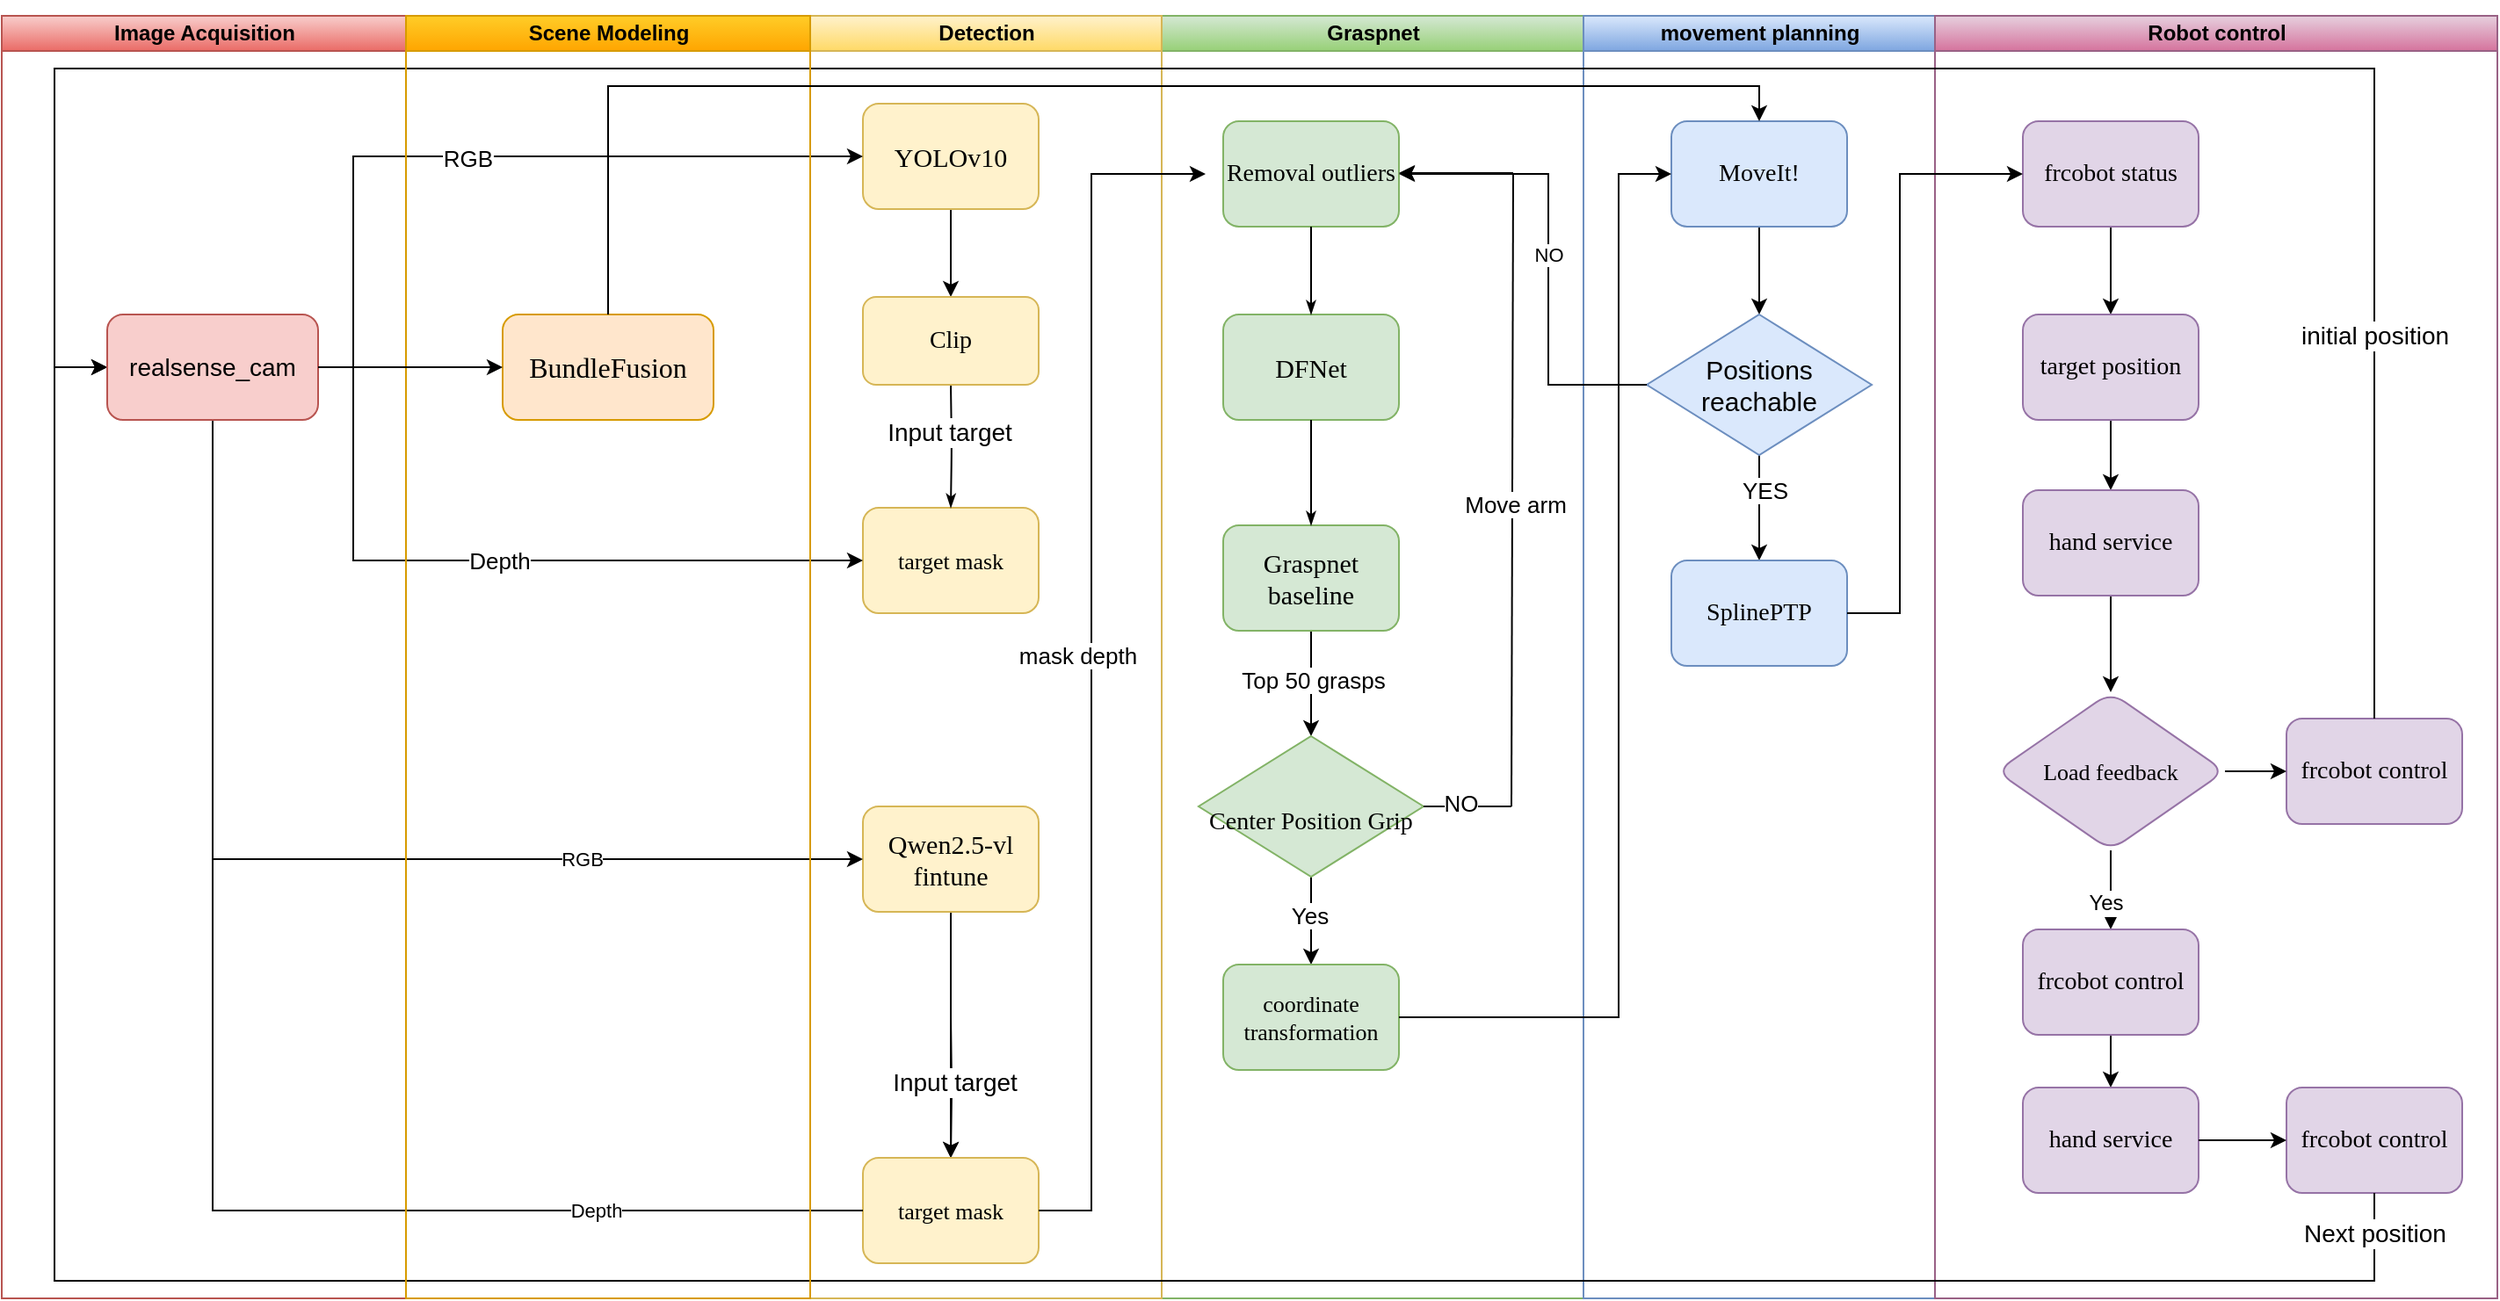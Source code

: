 <mxfile version="27.1.6">
  <diagram name="第 1 页" id="d0QWBeyUOkgOYyqn1vCh">
    <mxGraphModel dx="1814" dy="1009" grid="1" gridSize="10" guides="1" tooltips="1" connect="1" arrows="1" fold="1" page="1" pageScale="1" pageWidth="1600" pageHeight="900" math="0" shadow="0">
      <root>
        <mxCell id="0" />
        <mxCell id="1" parent="0" />
        <mxCell id="4-Sn1hSJZ3nwtx0WgkI5-1" value="Graspnet" style="swimlane;html=1;startSize=20;fillColor=#d5e8d4;strokeColor=#82b366;gradientColor=#97d077;" vertex="1" parent="1">
          <mxGeometry x="1110" y="150" width="240" height="730" as="geometry" />
        </mxCell>
        <mxCell id="4-Sn1hSJZ3nwtx0WgkI5-2" value="&lt;font style=&quot;font-size: 14px;&quot;&gt;Removal outliers&lt;/font&gt;" style="rounded=1;whiteSpace=wrap;html=1;shadow=0;labelBackgroundColor=none;strokeWidth=1;fontFamily=Verdana;fontSize=8;align=center;fillColor=#d5e8d4;strokeColor=#82b366;" vertex="1" parent="4-Sn1hSJZ3nwtx0WgkI5-1">
          <mxGeometry x="35" y="60" width="100" height="60" as="geometry" />
        </mxCell>
        <mxCell id="4-Sn1hSJZ3nwtx0WgkI5-3" value="&lt;font style=&quot;font-size: 15px;&quot;&gt;DFNet&lt;/font&gt;" style="rounded=1;whiteSpace=wrap;html=1;shadow=0;labelBackgroundColor=none;strokeWidth=1;fontFamily=Verdana;fontSize=8;align=center;fillColor=#d5e8d4;strokeColor=#82b366;" vertex="1" parent="4-Sn1hSJZ3nwtx0WgkI5-1">
          <mxGeometry x="35" y="170" width="100" height="60" as="geometry" />
        </mxCell>
        <mxCell id="4-Sn1hSJZ3nwtx0WgkI5-4" style="edgeStyle=orthogonalEdgeStyle;rounded=0;orthogonalLoop=1;jettySize=auto;html=1;entryX=0.5;entryY=0;entryDx=0;entryDy=0;" edge="1" parent="4-Sn1hSJZ3nwtx0WgkI5-1" source="4-Sn1hSJZ3nwtx0WgkI5-6" target="4-Sn1hSJZ3nwtx0WgkI5-11">
          <mxGeometry relative="1" as="geometry">
            <mxPoint x="85" y="400" as="targetPoint" />
          </mxGeometry>
        </mxCell>
        <mxCell id="4-Sn1hSJZ3nwtx0WgkI5-5" value="&lt;font style=&quot;font-size: 13px;&quot;&gt;Top 50 grasps&lt;/font&gt;" style="edgeLabel;html=1;align=center;verticalAlign=middle;resizable=0;points=[];" vertex="1" connectable="0" parent="4-Sn1hSJZ3nwtx0WgkI5-4">
          <mxGeometry x="-0.067" y="1" relative="1" as="geometry">
            <mxPoint as="offset" />
          </mxGeometry>
        </mxCell>
        <mxCell id="4-Sn1hSJZ3nwtx0WgkI5-6" value="&lt;font style=&quot;font-size: 15px;&quot;&gt;Graspnet baseline&lt;/font&gt;" style="rounded=1;whiteSpace=wrap;html=1;shadow=0;labelBackgroundColor=none;strokeWidth=1;fontFamily=Verdana;fontSize=8;align=center;fillColor=#d5e8d4;strokeColor=#82b366;" vertex="1" parent="4-Sn1hSJZ3nwtx0WgkI5-1">
          <mxGeometry x="35" y="290" width="100" height="60" as="geometry" />
        </mxCell>
        <mxCell id="4-Sn1hSJZ3nwtx0WgkI5-7" style="edgeStyle=orthogonalEdgeStyle;rounded=1;html=1;labelBackgroundColor=none;startArrow=none;startFill=0;startSize=5;endArrow=classicThin;endFill=1;endSize=5;jettySize=auto;orthogonalLoop=1;strokeWidth=1;fontFamily=Verdana;fontSize=8" edge="1" parent="4-Sn1hSJZ3nwtx0WgkI5-1" source="4-Sn1hSJZ3nwtx0WgkI5-2" target="4-Sn1hSJZ3nwtx0WgkI5-3">
          <mxGeometry relative="1" as="geometry" />
        </mxCell>
        <mxCell id="4-Sn1hSJZ3nwtx0WgkI5-8" style="edgeStyle=orthogonalEdgeStyle;rounded=1;html=1;labelBackgroundColor=none;startArrow=none;startFill=0;startSize=5;endArrow=classicThin;endFill=1;endSize=5;jettySize=auto;orthogonalLoop=1;strokeWidth=1;fontFamily=Verdana;fontSize=8" edge="1" parent="4-Sn1hSJZ3nwtx0WgkI5-1" source="4-Sn1hSJZ3nwtx0WgkI5-3" target="4-Sn1hSJZ3nwtx0WgkI5-6">
          <mxGeometry relative="1" as="geometry" />
        </mxCell>
        <mxCell id="4-Sn1hSJZ3nwtx0WgkI5-9" style="edgeStyle=orthogonalEdgeStyle;rounded=0;orthogonalLoop=1;jettySize=auto;html=1;entryX=0.5;entryY=0;entryDx=0;entryDy=0;" edge="1" parent="4-Sn1hSJZ3nwtx0WgkI5-1" source="4-Sn1hSJZ3nwtx0WgkI5-11" target="4-Sn1hSJZ3nwtx0WgkI5-17">
          <mxGeometry relative="1" as="geometry">
            <mxPoint x="85" y="530" as="targetPoint" />
          </mxGeometry>
        </mxCell>
        <mxCell id="4-Sn1hSJZ3nwtx0WgkI5-10" value="&lt;font style=&quot;font-size: 13px;&quot;&gt;Yes&lt;/font&gt;" style="edgeLabel;html=1;align=center;verticalAlign=middle;resizable=0;points=[];" vertex="1" connectable="0" parent="4-Sn1hSJZ3nwtx0WgkI5-9">
          <mxGeometry x="-0.136" y="-1" relative="1" as="geometry">
            <mxPoint as="offset" />
          </mxGeometry>
        </mxCell>
        <mxCell id="4-Sn1hSJZ3nwtx0WgkI5-11" value="&lt;div&gt;&lt;font style=&quot;font-size: 14px;&quot;&gt;&lt;br&gt;&lt;/font&gt;&lt;/div&gt;&lt;span style=&quot;font-family: Verdana;&quot;&gt;&lt;font style=&quot;font-size: 14px;&quot;&gt;Center Position Grip&lt;/font&gt;&lt;/span&gt;" style="rhombus;whiteSpace=wrap;html=1;fillColor=#d5e8d4;strokeColor=#82b366;" vertex="1" parent="4-Sn1hSJZ3nwtx0WgkI5-1">
          <mxGeometry x="21" y="410" width="128" height="80" as="geometry" />
        </mxCell>
        <mxCell id="4-Sn1hSJZ3nwtx0WgkI5-12" value="" style="endArrow=classic;html=1;rounded=0;entryX=1;entryY=0.5;entryDx=0;entryDy=0;" edge="1" parent="4-Sn1hSJZ3nwtx0WgkI5-1">
          <mxGeometry width="50" height="50" relative="1" as="geometry">
            <mxPoint x="200" y="89.5" as="sourcePoint" />
            <mxPoint x="135" y="89.5" as="targetPoint" />
          </mxGeometry>
        </mxCell>
        <mxCell id="4-Sn1hSJZ3nwtx0WgkI5-13" value="" style="endArrow=none;html=1;rounded=0;" edge="1" parent="4-Sn1hSJZ3nwtx0WgkI5-1">
          <mxGeometry width="50" height="50" relative="1" as="geometry">
            <mxPoint x="199" y="450" as="sourcePoint" />
            <mxPoint x="200" y="90" as="targetPoint" />
          </mxGeometry>
        </mxCell>
        <mxCell id="4-Sn1hSJZ3nwtx0WgkI5-14" value="&lt;font style=&quot;font-size: 13px;&quot;&gt;Move arm&lt;/font&gt;" style="edgeLabel;html=1;align=center;verticalAlign=middle;resizable=0;points=[];" vertex="1" connectable="0" parent="4-Sn1hSJZ3nwtx0WgkI5-13">
          <mxGeometry x="-0.043" y="-1" relative="1" as="geometry">
            <mxPoint as="offset" />
          </mxGeometry>
        </mxCell>
        <mxCell id="4-Sn1hSJZ3nwtx0WgkI5-15" value="" style="endArrow=none;html=1;rounded=0;" edge="1" parent="4-Sn1hSJZ3nwtx0WgkI5-1">
          <mxGeometry width="50" height="50" relative="1" as="geometry">
            <mxPoint x="149" y="450" as="sourcePoint" />
            <mxPoint x="199" y="450" as="targetPoint" />
          </mxGeometry>
        </mxCell>
        <mxCell id="4-Sn1hSJZ3nwtx0WgkI5-16" value="&lt;font style=&quot;font-size: 13px;&quot;&gt;NO&lt;/font&gt;" style="edgeLabel;html=1;align=center;verticalAlign=middle;resizable=0;points=[];" vertex="1" connectable="0" parent="4-Sn1hSJZ3nwtx0WgkI5-15">
          <mxGeometry x="-0.176" y="2" relative="1" as="geometry">
            <mxPoint as="offset" />
          </mxGeometry>
        </mxCell>
        <mxCell id="4-Sn1hSJZ3nwtx0WgkI5-17" value="&lt;font style=&quot;font-size: 13px;&quot;&gt;coordinate transformation&lt;/font&gt;" style="rounded=1;whiteSpace=wrap;html=1;shadow=0;labelBackgroundColor=none;strokeWidth=1;fontFamily=Verdana;fontSize=8;align=center;fillColor=#d5e8d4;strokeColor=#82b366;" vertex="1" parent="4-Sn1hSJZ3nwtx0WgkI5-1">
          <mxGeometry x="35" y="540" width="100" height="60" as="geometry" />
        </mxCell>
        <mxCell id="4-Sn1hSJZ3nwtx0WgkI5-18" value="Detection" style="swimlane;html=1;startSize=20;fillColor=#fff2cc;strokeColor=#d6b656;gradientColor=#ffd966;" vertex="1" parent="1">
          <mxGeometry x="910" y="150" width="200" height="730" as="geometry" />
        </mxCell>
        <mxCell id="4-Sn1hSJZ3nwtx0WgkI5-19" style="edgeStyle=orthogonalEdgeStyle;rounded=0;orthogonalLoop=1;jettySize=auto;html=1;entryX=0.5;entryY=0;entryDx=0;entryDy=0;" edge="1" parent="4-Sn1hSJZ3nwtx0WgkI5-18" source="4-Sn1hSJZ3nwtx0WgkI5-20" target="4-Sn1hSJZ3nwtx0WgkI5-29">
          <mxGeometry relative="1" as="geometry" />
        </mxCell>
        <mxCell id="4-Sn1hSJZ3nwtx0WgkI5-20" value="&lt;font style=&quot;font-size: 15px;&quot;&gt;YOLOv10&lt;/font&gt;" style="rounded=1;whiteSpace=wrap;html=1;shadow=0;labelBackgroundColor=none;strokeWidth=1;fontFamily=Verdana;fontSize=8;align=center;fillColor=#fff2cc;strokeColor=#d6b656;" vertex="1" parent="4-Sn1hSJZ3nwtx0WgkI5-18">
          <mxGeometry x="30" y="50" width="100" height="60" as="geometry" />
        </mxCell>
        <mxCell id="4-Sn1hSJZ3nwtx0WgkI5-21" value="&lt;font style=&quot;font-size: 13px;&quot;&gt;target mask&lt;/font&gt;" style="rounded=1;whiteSpace=wrap;html=1;shadow=0;labelBackgroundColor=none;strokeWidth=1;fontFamily=Verdana;fontSize=8;align=center;fillColor=#fff2cc;strokeColor=#d6b656;" vertex="1" parent="4-Sn1hSJZ3nwtx0WgkI5-18">
          <mxGeometry x="30" y="280" width="100" height="60" as="geometry" />
        </mxCell>
        <mxCell id="4-Sn1hSJZ3nwtx0WgkI5-22" style="edgeStyle=orthogonalEdgeStyle;rounded=0;orthogonalLoop=1;jettySize=auto;html=1;" edge="1" parent="4-Sn1hSJZ3nwtx0WgkI5-18" source="4-Sn1hSJZ3nwtx0WgkI5-23" target="4-Sn1hSJZ3nwtx0WgkI5-28">
          <mxGeometry relative="1" as="geometry" />
        </mxCell>
        <mxCell id="4-Sn1hSJZ3nwtx0WgkI5-23" value="&lt;span style=&quot;font-size: 15px;&quot;&gt;Qwen2.5-vl&lt;/span&gt;&lt;div&gt;&lt;span style=&quot;font-size: 15px;&quot;&gt;fintune&lt;/span&gt;&lt;/div&gt;" style="rounded=1;whiteSpace=wrap;html=1;shadow=0;labelBackgroundColor=none;strokeWidth=1;fontFamily=Verdana;fontSize=8;align=center;fillColor=#fff2cc;strokeColor=#d6b656;" vertex="1" parent="4-Sn1hSJZ3nwtx0WgkI5-18">
          <mxGeometry x="30" y="450" width="100" height="60" as="geometry" />
        </mxCell>
        <mxCell id="4-Sn1hSJZ3nwtx0WgkI5-24" style="edgeStyle=orthogonalEdgeStyle;rounded=0;orthogonalLoop=1;jettySize=auto;html=1;entryX=0.5;entryY=0;entryDx=0;entryDy=0;exitX=0.5;exitY=1;exitDx=0;exitDy=0;" edge="1" parent="4-Sn1hSJZ3nwtx0WgkI5-18" target="4-Sn1hSJZ3nwtx0WgkI5-28">
          <mxGeometry relative="1" as="geometry">
            <mxPoint x="80" y="570" as="sourcePoint" />
          </mxGeometry>
        </mxCell>
        <mxCell id="4-Sn1hSJZ3nwtx0WgkI5-25" value="&lt;span style=&quot;font-size: 14px;&quot;&gt;Input target&lt;/span&gt;" style="edgeLabel;html=1;align=center;verticalAlign=middle;resizable=0;points=[];" vertex="1" connectable="0" parent="4-Sn1hSJZ3nwtx0WgkI5-24">
          <mxGeometry x="-0.098" y="1" relative="1" as="geometry">
            <mxPoint as="offset" />
          </mxGeometry>
        </mxCell>
        <mxCell id="4-Sn1hSJZ3nwtx0WgkI5-26" style="edgeStyle=orthogonalEdgeStyle;rounded=1;html=1;labelBackgroundColor=none;startArrow=none;startFill=0;startSize=5;endArrow=classicThin;endFill=1;endSize=5;jettySize=auto;orthogonalLoop=1;strokeWidth=1;fontFamily=Verdana;fontSize=8" edge="1" parent="4-Sn1hSJZ3nwtx0WgkI5-18" target="4-Sn1hSJZ3nwtx0WgkI5-21">
          <mxGeometry relative="1" as="geometry">
            <mxPoint x="80" y="210" as="sourcePoint" />
          </mxGeometry>
        </mxCell>
        <mxCell id="4-Sn1hSJZ3nwtx0WgkI5-27" value="&lt;font style=&quot;font-size: 14px;&quot;&gt;Input target&lt;/font&gt;" style="edgeLabel;html=1;align=center;verticalAlign=middle;resizable=0;points=[];" vertex="1" connectable="0" parent="4-Sn1hSJZ3nwtx0WgkI5-26">
          <mxGeometry x="-0.231" y="-2" relative="1" as="geometry">
            <mxPoint as="offset" />
          </mxGeometry>
        </mxCell>
        <mxCell id="4-Sn1hSJZ3nwtx0WgkI5-28" value="&lt;font style=&quot;font-size: 13px;&quot;&gt;target mask&lt;/font&gt;" style="rounded=1;whiteSpace=wrap;html=1;shadow=0;labelBackgroundColor=none;strokeWidth=1;fontFamily=Verdana;fontSize=8;align=center;fillColor=#fff2cc;strokeColor=#d6b656;" vertex="1" parent="4-Sn1hSJZ3nwtx0WgkI5-18">
          <mxGeometry x="30" y="650" width="100" height="60" as="geometry" />
        </mxCell>
        <mxCell id="4-Sn1hSJZ3nwtx0WgkI5-29" value="&lt;font style=&quot;font-family: Verdana; font-size: 14px;&quot;&gt;Clip&lt;/font&gt;" style="rounded=1;whiteSpace=wrap;html=1;fillColor=#fff2cc;strokeColor=#d6b656;" vertex="1" parent="4-Sn1hSJZ3nwtx0WgkI5-18">
          <mxGeometry x="30" y="160" width="100" height="50" as="geometry" />
        </mxCell>
        <mxCell id="4-Sn1hSJZ3nwtx0WgkI5-30" style="edgeStyle=orthogonalEdgeStyle;rounded=0;orthogonalLoop=1;jettySize=auto;html=1;entryX=0;entryY=0.5;entryDx=0;entryDy=0;exitX=1;exitY=0.5;exitDx=0;exitDy=0;" edge="1" parent="4-Sn1hSJZ3nwtx0WgkI5-18" source="4-Sn1hSJZ3nwtx0WgkI5-28">
          <mxGeometry relative="1" as="geometry">
            <Array as="points">
              <mxPoint x="160" y="680" />
              <mxPoint x="160" y="90" />
            </Array>
            <mxPoint x="170" y="710" as="sourcePoint" />
            <mxPoint x="225" y="90" as="targetPoint" />
          </mxGeometry>
        </mxCell>
        <mxCell id="4-Sn1hSJZ3nwtx0WgkI5-31" value="&lt;font style=&quot;font-size: 13px;&quot;&gt;mask depth&lt;/font&gt;" style="edgeLabel;html=1;align=center;verticalAlign=middle;resizable=0;points=[];" vertex="1" connectable="0" parent="4-Sn1hSJZ3nwtx0WgkI5-30">
          <mxGeometry x="0.117" relative="1" as="geometry">
            <mxPoint x="-8" y="36" as="offset" />
          </mxGeometry>
        </mxCell>
        <mxCell id="4-Sn1hSJZ3nwtx0WgkI5-32" style="edgeStyle=orthogonalEdgeStyle;rounded=0;orthogonalLoop=1;jettySize=auto;html=1;entryX=0;entryY=0.5;entryDx=0;entryDy=0;" edge="1" parent="1" target="4-Sn1hSJZ3nwtx0WgkI5-20">
          <mxGeometry relative="1" as="geometry">
            <mxPoint x="650" y="350" as="sourcePoint" />
            <Array as="points">
              <mxPoint x="650" y="230" />
            </Array>
          </mxGeometry>
        </mxCell>
        <mxCell id="4-Sn1hSJZ3nwtx0WgkI5-33" value="&lt;font style=&quot;font-size: 13px;&quot;&gt;RGB&lt;/font&gt;" style="edgeLabel;html=1;align=center;verticalAlign=middle;resizable=0;points=[];" vertex="1" connectable="0" parent="4-Sn1hSJZ3nwtx0WgkI5-32">
          <mxGeometry x="-0.097" y="-1" relative="1" as="geometry">
            <mxPoint as="offset" />
          </mxGeometry>
        </mxCell>
        <mxCell id="4-Sn1hSJZ3nwtx0WgkI5-34" style="edgeStyle=orthogonalEdgeStyle;rounded=0;orthogonalLoop=1;jettySize=auto;html=1;entryX=0;entryY=0.5;entryDx=0;entryDy=0;exitX=1;exitY=0.5;exitDx=0;exitDy=0;" edge="1" parent="1" source="4-Sn1hSJZ3nwtx0WgkI5-72" target="4-Sn1hSJZ3nwtx0WgkI5-21">
          <mxGeometry relative="1" as="geometry">
            <mxPoint x="630" y="331" as="sourcePoint" />
            <Array as="points">
              <mxPoint x="650" y="350" />
              <mxPoint x="650" y="460" />
            </Array>
          </mxGeometry>
        </mxCell>
        <mxCell id="4-Sn1hSJZ3nwtx0WgkI5-35" value="&lt;font style=&quot;font-size: 13px;&quot;&gt;Depth&lt;/font&gt;" style="edgeLabel;html=1;align=center;verticalAlign=middle;resizable=0;points=[];" vertex="1" connectable="0" parent="4-Sn1hSJZ3nwtx0WgkI5-34">
          <mxGeometry x="0.014" relative="1" as="geometry">
            <mxPoint as="offset" />
          </mxGeometry>
        </mxCell>
        <mxCell id="4-Sn1hSJZ3nwtx0WgkI5-36" style="edgeStyle=orthogonalEdgeStyle;rounded=0;orthogonalLoop=1;jettySize=auto;html=1;entryX=0;entryY=0.5;entryDx=0;entryDy=0;" edge="1" parent="1" source="4-Sn1hSJZ3nwtx0WgkI5-72" target="4-Sn1hSJZ3nwtx0WgkI5-23">
          <mxGeometry relative="1" as="geometry">
            <mxPoint x="700" y="680" as="targetPoint" />
            <mxPoint x="550" y="360" as="sourcePoint" />
            <Array as="points">
              <mxPoint x="570" y="630" />
            </Array>
          </mxGeometry>
        </mxCell>
        <mxCell id="4-Sn1hSJZ3nwtx0WgkI5-37" value="RGB" style="edgeLabel;html=1;align=center;verticalAlign=middle;resizable=0;points=[];" vertex="1" connectable="0" parent="4-Sn1hSJZ3nwtx0WgkI5-36">
          <mxGeometry x="0.536" y="2" relative="1" as="geometry">
            <mxPoint x="-16" y="2" as="offset" />
          </mxGeometry>
        </mxCell>
        <mxCell id="4-Sn1hSJZ3nwtx0WgkI5-38" value="movement planning" style="swimlane;html=1;startSize=20;fillColor=#dae8fc;strokeColor=#6c8ebf;gradientColor=#7ea6e0;" vertex="1" parent="1">
          <mxGeometry x="1350" y="150" width="200" height="730" as="geometry" />
        </mxCell>
        <mxCell id="4-Sn1hSJZ3nwtx0WgkI5-39" style="edgeStyle=orthogonalEdgeStyle;rounded=0;orthogonalLoop=1;jettySize=auto;html=1;entryX=0.5;entryY=0;entryDx=0;entryDy=0;" edge="1" parent="4-Sn1hSJZ3nwtx0WgkI5-38" source="4-Sn1hSJZ3nwtx0WgkI5-40" target="4-Sn1hSJZ3nwtx0WgkI5-43">
          <mxGeometry relative="1" as="geometry" />
        </mxCell>
        <mxCell id="4-Sn1hSJZ3nwtx0WgkI5-40" value="&lt;font style=&quot;font-size: 14px;&quot;&gt;MoveIt!&lt;/font&gt;" style="rounded=1;whiteSpace=wrap;html=1;shadow=0;labelBackgroundColor=none;strokeWidth=1;fontFamily=Verdana;fontSize=8;align=center;fillColor=#dae8fc;strokeColor=#6c8ebf;" vertex="1" parent="4-Sn1hSJZ3nwtx0WgkI5-38">
          <mxGeometry x="50" y="60" width="100" height="60" as="geometry" />
        </mxCell>
        <mxCell id="4-Sn1hSJZ3nwtx0WgkI5-41" style="edgeStyle=orthogonalEdgeStyle;rounded=0;orthogonalLoop=1;jettySize=auto;html=1;entryX=0.5;entryY=0;entryDx=0;entryDy=0;" edge="1" parent="4-Sn1hSJZ3nwtx0WgkI5-38" source="4-Sn1hSJZ3nwtx0WgkI5-43" target="4-Sn1hSJZ3nwtx0WgkI5-44">
          <mxGeometry relative="1" as="geometry" />
        </mxCell>
        <mxCell id="4-Sn1hSJZ3nwtx0WgkI5-42" value="&lt;font style=&quot;font-size: 13px;&quot;&gt;YES&lt;/font&gt;" style="edgeLabel;html=1;align=center;verticalAlign=middle;resizable=0;points=[];" vertex="1" connectable="0" parent="4-Sn1hSJZ3nwtx0WgkI5-41">
          <mxGeometry x="-0.347" y="3" relative="1" as="geometry">
            <mxPoint as="offset" />
          </mxGeometry>
        </mxCell>
        <mxCell id="4-Sn1hSJZ3nwtx0WgkI5-43" value="&lt;font style=&quot;font-size: 15px;&quot;&gt;Positions reachable&lt;/font&gt;" style="rhombus;whiteSpace=wrap;html=1;fillColor=#dae8fc;strokeColor=#6c8ebf;" vertex="1" parent="4-Sn1hSJZ3nwtx0WgkI5-38">
          <mxGeometry x="36" y="170" width="128" height="80" as="geometry" />
        </mxCell>
        <mxCell id="4-Sn1hSJZ3nwtx0WgkI5-44" value="&lt;font style=&quot;font-size: 14px;&quot;&gt;SplinePTP&lt;/font&gt;" style="rounded=1;whiteSpace=wrap;html=1;shadow=0;labelBackgroundColor=none;strokeWidth=1;fontFamily=Verdana;fontSize=8;align=center;fillColor=#dae8fc;strokeColor=#6c8ebf;" vertex="1" parent="4-Sn1hSJZ3nwtx0WgkI5-38">
          <mxGeometry x="50" y="310" width="100" height="60" as="geometry" />
        </mxCell>
        <mxCell id="4-Sn1hSJZ3nwtx0WgkI5-45" style="edgeStyle=orthogonalEdgeStyle;rounded=0;orthogonalLoop=1;jettySize=auto;html=1;entryX=0;entryY=0.5;entryDx=0;entryDy=0;" edge="1" parent="1" source="4-Sn1hSJZ3nwtx0WgkI5-17" target="4-Sn1hSJZ3nwtx0WgkI5-40">
          <mxGeometry relative="1" as="geometry">
            <Array as="points">
              <mxPoint x="1370" y="720" />
              <mxPoint x="1370" y="240" />
            </Array>
          </mxGeometry>
        </mxCell>
        <mxCell id="4-Sn1hSJZ3nwtx0WgkI5-46" value="Robot control" style="swimlane;html=1;startSize=20;fillColor=#e6d0de;strokeColor=#996185;gradientColor=#d5739d;" vertex="1" parent="1">
          <mxGeometry x="1550" y="150" width="320" height="730" as="geometry" />
        </mxCell>
        <mxCell id="4-Sn1hSJZ3nwtx0WgkI5-47" value="" style="edgeStyle=orthogonalEdgeStyle;rounded=0;orthogonalLoop=1;jettySize=auto;html=1;" edge="1" parent="4-Sn1hSJZ3nwtx0WgkI5-46" source="4-Sn1hSJZ3nwtx0WgkI5-48" target="4-Sn1hSJZ3nwtx0WgkI5-50">
          <mxGeometry relative="1" as="geometry" />
        </mxCell>
        <mxCell id="4-Sn1hSJZ3nwtx0WgkI5-48" value="&lt;font style=&quot;font-size: 14px;&quot;&gt;frcobot status&lt;/font&gt;" style="rounded=1;whiteSpace=wrap;html=1;shadow=0;labelBackgroundColor=none;strokeWidth=1;fontFamily=Verdana;fontSize=8;align=center;fillColor=#e1d5e7;strokeColor=#9673a6;" vertex="1" parent="4-Sn1hSJZ3nwtx0WgkI5-46">
          <mxGeometry x="50" y="60" width="100" height="60" as="geometry" />
        </mxCell>
        <mxCell id="4-Sn1hSJZ3nwtx0WgkI5-49" value="" style="edgeStyle=orthogonalEdgeStyle;rounded=0;orthogonalLoop=1;jettySize=auto;html=1;" edge="1" parent="4-Sn1hSJZ3nwtx0WgkI5-46" source="4-Sn1hSJZ3nwtx0WgkI5-50" target="4-Sn1hSJZ3nwtx0WgkI5-52">
          <mxGeometry relative="1" as="geometry" />
        </mxCell>
        <mxCell id="4-Sn1hSJZ3nwtx0WgkI5-50" value="&lt;font style=&quot;font-size: 14px;&quot;&gt;target position&lt;/font&gt;" style="rounded=1;whiteSpace=wrap;html=1;shadow=0;labelBackgroundColor=none;strokeWidth=1;fontFamily=Verdana;fontSize=8;align=center;fillColor=#e1d5e7;strokeColor=#9673a6;" vertex="1" parent="4-Sn1hSJZ3nwtx0WgkI5-46">
          <mxGeometry x="50" y="170" width="100" height="60" as="geometry" />
        </mxCell>
        <mxCell id="4-Sn1hSJZ3nwtx0WgkI5-51" value="" style="edgeStyle=orthogonalEdgeStyle;rounded=0;orthogonalLoop=1;jettySize=auto;html=1;" edge="1" parent="4-Sn1hSJZ3nwtx0WgkI5-46" source="4-Sn1hSJZ3nwtx0WgkI5-52" target="4-Sn1hSJZ3nwtx0WgkI5-55">
          <mxGeometry relative="1" as="geometry" />
        </mxCell>
        <mxCell id="4-Sn1hSJZ3nwtx0WgkI5-52" value="&lt;font style=&quot;font-size: 14px;&quot;&gt;hand service&lt;/font&gt;" style="rounded=1;whiteSpace=wrap;html=1;shadow=0;labelBackgroundColor=none;strokeWidth=1;fontFamily=Verdana;fontSize=8;align=center;fillColor=#e1d5e7;strokeColor=#9673a6;" vertex="1" parent="4-Sn1hSJZ3nwtx0WgkI5-46">
          <mxGeometry x="50" y="270" width="100" height="60" as="geometry" />
        </mxCell>
        <mxCell id="4-Sn1hSJZ3nwtx0WgkI5-53" style="edgeStyle=orthogonalEdgeStyle;rounded=0;orthogonalLoop=1;jettySize=auto;html=1;entryX=0.5;entryY=0;entryDx=0;entryDy=0;" edge="1" parent="4-Sn1hSJZ3nwtx0WgkI5-46" source="4-Sn1hSJZ3nwtx0WgkI5-55" target="4-Sn1hSJZ3nwtx0WgkI5-57">
          <mxGeometry relative="1" as="geometry" />
        </mxCell>
        <mxCell id="4-Sn1hSJZ3nwtx0WgkI5-54" value="&lt;font style=&quot;font-size: 12px;&quot;&gt;Yes&lt;/font&gt;" style="edgeLabel;html=1;align=center;verticalAlign=middle;resizable=0;points=[];" vertex="1" connectable="0" parent="4-Sn1hSJZ3nwtx0WgkI5-53">
          <mxGeometry x="0.304" y="-3" relative="1" as="geometry">
            <mxPoint as="offset" />
          </mxGeometry>
        </mxCell>
        <mxCell id="4-Sn1hSJZ3nwtx0WgkI5-55" value="&lt;font style=&quot;font-size: 13px;&quot;&gt;Load feedback&lt;/font&gt;" style="rhombus;whiteSpace=wrap;html=1;fontSize=8;fontFamily=Verdana;rounded=1;shadow=0;labelBackgroundColor=none;strokeWidth=1;fillColor=#e1d5e7;strokeColor=#9673a6;" vertex="1" parent="4-Sn1hSJZ3nwtx0WgkI5-46">
          <mxGeometry x="35" y="385" width="130" height="90" as="geometry" />
        </mxCell>
        <mxCell id="4-Sn1hSJZ3nwtx0WgkI5-56" style="edgeStyle=orthogonalEdgeStyle;rounded=0;orthogonalLoop=1;jettySize=auto;html=1;" edge="1" parent="4-Sn1hSJZ3nwtx0WgkI5-46" source="4-Sn1hSJZ3nwtx0WgkI5-57" target="4-Sn1hSJZ3nwtx0WgkI5-58">
          <mxGeometry relative="1" as="geometry" />
        </mxCell>
        <mxCell id="4-Sn1hSJZ3nwtx0WgkI5-57" value="&lt;span style=&quot;font-size: 14px;&quot;&gt;frcobot control&lt;/span&gt;" style="rounded=1;whiteSpace=wrap;html=1;shadow=0;labelBackgroundColor=none;strokeWidth=1;fontFamily=Verdana;fontSize=8;align=center;fillColor=#e1d5e7;strokeColor=#9673a6;" vertex="1" parent="4-Sn1hSJZ3nwtx0WgkI5-46">
          <mxGeometry x="50" y="520" width="100" height="60" as="geometry" />
        </mxCell>
        <mxCell id="4-Sn1hSJZ3nwtx0WgkI5-58" value="&lt;font style=&quot;font-size: 14px;&quot;&gt;hand service&lt;/font&gt;" style="rounded=1;whiteSpace=wrap;html=1;shadow=0;labelBackgroundColor=none;strokeWidth=1;fontFamily=Verdana;fontSize=8;align=center;fillColor=#e1d5e7;strokeColor=#9673a6;" vertex="1" parent="4-Sn1hSJZ3nwtx0WgkI5-46">
          <mxGeometry x="50" y="610" width="100" height="60" as="geometry" />
        </mxCell>
        <mxCell id="4-Sn1hSJZ3nwtx0WgkI5-59" value="&lt;font style=&quot;font-size: 14px;&quot;&gt;frcobot control&lt;/font&gt;" style="rounded=1;whiteSpace=wrap;html=1;shadow=0;labelBackgroundColor=none;strokeWidth=1;fontFamily=Verdana;fontSize=8;align=center;fillColor=#e1d5e7;strokeColor=#9673a6;" vertex="1" parent="4-Sn1hSJZ3nwtx0WgkI5-46">
          <mxGeometry x="200" y="400" width="100" height="60" as="geometry" />
        </mxCell>
        <mxCell id="4-Sn1hSJZ3nwtx0WgkI5-60" style="edgeStyle=orthogonalEdgeStyle;rounded=0;orthogonalLoop=1;jettySize=auto;html=1;exitX=1;exitY=0.5;exitDx=0;exitDy=0;entryX=0;entryY=0.5;entryDx=0;entryDy=0;" edge="1" parent="4-Sn1hSJZ3nwtx0WgkI5-46" source="4-Sn1hSJZ3nwtx0WgkI5-55" target="4-Sn1hSJZ3nwtx0WgkI5-59">
          <mxGeometry relative="1" as="geometry" />
        </mxCell>
        <mxCell id="4-Sn1hSJZ3nwtx0WgkI5-61" value="&lt;font style=&quot;font-size: 14px;&quot;&gt;frcobot control&lt;/font&gt;" style="rounded=1;whiteSpace=wrap;html=1;shadow=0;labelBackgroundColor=none;strokeWidth=1;fontFamily=Verdana;fontSize=8;align=center;fillColor=#e1d5e7;strokeColor=#9673a6;" vertex="1" parent="4-Sn1hSJZ3nwtx0WgkI5-46">
          <mxGeometry x="200" y="610" width="100" height="60" as="geometry" />
        </mxCell>
        <mxCell id="4-Sn1hSJZ3nwtx0WgkI5-62" style="edgeStyle=orthogonalEdgeStyle;rounded=0;orthogonalLoop=1;jettySize=auto;html=1;entryX=0;entryY=0.5;entryDx=0;entryDy=0;" edge="1" parent="4-Sn1hSJZ3nwtx0WgkI5-46" source="4-Sn1hSJZ3nwtx0WgkI5-58" target="4-Sn1hSJZ3nwtx0WgkI5-61">
          <mxGeometry relative="1" as="geometry" />
        </mxCell>
        <mxCell id="4-Sn1hSJZ3nwtx0WgkI5-63" value="NO" style="edgeStyle=orthogonalEdgeStyle;rounded=0;orthogonalLoop=1;jettySize=auto;html=1;entryX=1;entryY=0.5;entryDx=0;entryDy=0;exitX=0;exitY=0.5;exitDx=0;exitDy=0;" edge="1" parent="1" source="4-Sn1hSJZ3nwtx0WgkI5-43" target="4-Sn1hSJZ3nwtx0WgkI5-2">
          <mxGeometry relative="1" as="geometry">
            <mxPoint x="1040" y="250" as="targetPoint" />
            <mxPoint x="1176" y="370" as="sourcePoint" />
            <Array as="points">
              <mxPoint x="1330" y="360" />
              <mxPoint x="1330" y="240" />
            </Array>
          </mxGeometry>
        </mxCell>
        <mxCell id="4-Sn1hSJZ3nwtx0WgkI5-64" style="edgeStyle=orthogonalEdgeStyle;rounded=0;orthogonalLoop=1;jettySize=auto;html=1;entryX=0;entryY=0.5;entryDx=0;entryDy=0;" edge="1" parent="1" source="4-Sn1hSJZ3nwtx0WgkI5-44" target="4-Sn1hSJZ3nwtx0WgkI5-48">
          <mxGeometry relative="1" as="geometry">
            <Array as="points">
              <mxPoint x="1530" y="490" />
              <mxPoint x="1530" y="240" />
            </Array>
          </mxGeometry>
        </mxCell>
        <mxCell id="4-Sn1hSJZ3nwtx0WgkI5-65" style="edgeStyle=orthogonalEdgeStyle;rounded=0;orthogonalLoop=1;jettySize=auto;html=1;entryX=0;entryY=0.5;entryDx=0;entryDy=0;" edge="1" parent="1" source="4-Sn1hSJZ3nwtx0WgkI5-59" target="4-Sn1hSJZ3nwtx0WgkI5-72">
          <mxGeometry relative="1" as="geometry">
            <Array as="points">
              <mxPoint x="1800" y="180" />
              <mxPoint x="480" y="180" />
              <mxPoint x="480" y="350" />
            </Array>
          </mxGeometry>
        </mxCell>
        <mxCell id="4-Sn1hSJZ3nwtx0WgkI5-66" value="&lt;span style=&quot;font-size: 14px;&quot;&gt;initial position&lt;/span&gt;" style="edgeLabel;html=1;align=center;verticalAlign=middle;resizable=0;points=[];" vertex="1" connectable="0" parent="4-Sn1hSJZ3nwtx0WgkI5-65">
          <mxGeometry x="-0.769" relative="1" as="geometry">
            <mxPoint as="offset" />
          </mxGeometry>
        </mxCell>
        <mxCell id="4-Sn1hSJZ3nwtx0WgkI5-67" style="edgeStyle=orthogonalEdgeStyle;rounded=0;orthogonalLoop=1;jettySize=auto;html=1;entryX=0;entryY=0.5;entryDx=0;entryDy=0;" edge="1" parent="1" source="4-Sn1hSJZ3nwtx0WgkI5-61" target="4-Sn1hSJZ3nwtx0WgkI5-72">
          <mxGeometry relative="1" as="geometry">
            <Array as="points">
              <mxPoint x="1800" y="870" />
              <mxPoint x="480" y="870" />
              <mxPoint x="480" y="350" />
            </Array>
          </mxGeometry>
        </mxCell>
        <mxCell id="4-Sn1hSJZ3nwtx0WgkI5-68" value="&lt;span style=&quot;font-size: 14px;&quot;&gt;Next position&lt;/span&gt;" style="edgeLabel;html=1;align=center;verticalAlign=middle;resizable=0;points=[];" vertex="1" connectable="0" parent="4-Sn1hSJZ3nwtx0WgkI5-67">
          <mxGeometry x="-0.964" relative="1" as="geometry">
            <mxPoint y="-12" as="offset" />
          </mxGeometry>
        </mxCell>
        <mxCell id="4-Sn1hSJZ3nwtx0WgkI5-69" value="" style="endArrow=none;html=1;rounded=0;exitX=0;exitY=0.5;exitDx=0;exitDy=0;" edge="1" parent="1" source="4-Sn1hSJZ3nwtx0WgkI5-28">
          <mxGeometry width="50" height="50" relative="1" as="geometry">
            <mxPoint x="570" y="820" as="sourcePoint" />
            <mxPoint x="570" y="580" as="targetPoint" />
            <Array as="points">
              <mxPoint x="570" y="830" />
            </Array>
          </mxGeometry>
        </mxCell>
        <mxCell id="4-Sn1hSJZ3nwtx0WgkI5-70" value="Depth" style="edgeLabel;html=1;align=center;verticalAlign=middle;resizable=0;points=[];" vertex="1" connectable="0" parent="4-Sn1hSJZ3nwtx0WgkI5-69">
          <mxGeometry x="-0.509" relative="1" as="geometry">
            <mxPoint as="offset" />
          </mxGeometry>
        </mxCell>
        <mxCell id="4-Sn1hSJZ3nwtx0WgkI5-71" value="&lt;p&gt;Image Acquisition&lt;/p&gt;" style="swimlane;html=1;startSize=20;fillColor=#f8cecc;strokeColor=#b85450;swimlaneFillColor=none;gradientColor=#ea6b66;" vertex="1" parent="1">
          <mxGeometry x="450" y="150" width="230" height="730" as="geometry" />
        </mxCell>
        <mxCell id="4-Sn1hSJZ3nwtx0WgkI5-72" value="&lt;font style=&quot;font-size: 14px;&quot;&gt;realsense_cam&lt;/font&gt;" style="rounded=1;whiteSpace=wrap;html=1;fillColor=#f8cecc;strokeColor=#b85450;" vertex="1" parent="4-Sn1hSJZ3nwtx0WgkI5-71">
          <mxGeometry x="60" y="170" width="120" height="60" as="geometry" />
        </mxCell>
        <mxCell id="4-Sn1hSJZ3nwtx0WgkI5-73" value="&lt;p&gt;Scene Modeling&lt;/p&gt;" style="swimlane;html=1;startSize=20;fillColor=#ffcd28;strokeColor=#d79b00;swimlaneFillColor=none;gradientColor=#ffa500;" vertex="1" parent="1">
          <mxGeometry x="680" y="150" width="230" height="730" as="geometry" />
        </mxCell>
        <mxCell id="4-Sn1hSJZ3nwtx0WgkI5-74" value="&lt;p class=&quot;MsoNormal&quot;&gt;&lt;span style=&quot;mso-spacerun:&#39;yes&#39;;font-family:宋体;mso-ascii-font-family:&#39;Times New Roman&#39;;&lt;br/&gt;mso-hansi-font-family:&#39;Times New Roman&#39;;mso-bidi-font-family:&#39;Times New Roman&#39;;font-size:12.0pt;&lt;br/&gt;mso-font-kerning:1.0pt;&quot;&gt;&lt;font face=&quot;Times New Roman&quot;&gt;BundleFusion&lt;/font&gt;&lt;/span&gt;&lt;/p&gt;" style="rounded=1;whiteSpace=wrap;html=1;fillColor=#ffe6cc;strokeColor=#d79b00;" vertex="1" parent="4-Sn1hSJZ3nwtx0WgkI5-73">
          <mxGeometry x="55" y="170" width="120" height="60" as="geometry" />
        </mxCell>
        <mxCell id="4-Sn1hSJZ3nwtx0WgkI5-75" style="edgeStyle=orthogonalEdgeStyle;rounded=0;orthogonalLoop=1;jettySize=auto;html=1;entryX=0;entryY=0.5;entryDx=0;entryDy=0;" edge="1" parent="1" source="4-Sn1hSJZ3nwtx0WgkI5-72" target="4-Sn1hSJZ3nwtx0WgkI5-74">
          <mxGeometry relative="1" as="geometry" />
        </mxCell>
        <mxCell id="4-Sn1hSJZ3nwtx0WgkI5-76" style="edgeStyle=orthogonalEdgeStyle;rounded=0;orthogonalLoop=1;jettySize=auto;html=1;entryX=0.5;entryY=0;entryDx=0;entryDy=0;" edge="1" parent="1" source="4-Sn1hSJZ3nwtx0WgkI5-74" target="4-Sn1hSJZ3nwtx0WgkI5-40">
          <mxGeometry relative="1" as="geometry">
            <Array as="points">
              <mxPoint x="795" y="190" />
              <mxPoint x="1450" y="190" />
            </Array>
          </mxGeometry>
        </mxCell>
      </root>
    </mxGraphModel>
  </diagram>
</mxfile>
